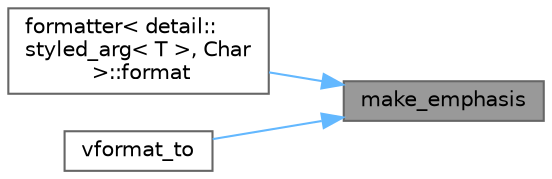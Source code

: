 digraph "make_emphasis"
{
 // LATEX_PDF_SIZE
  bgcolor="transparent";
  edge [fontname=Helvetica,fontsize=10,labelfontname=Helvetica,labelfontsize=10];
  node [fontname=Helvetica,fontsize=10,shape=box,height=0.2,width=0.4];
  rankdir="RL";
  Node1 [id="Node000001",label="make_emphasis",height=0.2,width=0.4,color="gray40", fillcolor="grey60", style="filled", fontcolor="black",tooltip=" "];
  Node1 -> Node2 [id="edge1_Node000001_Node000002",dir="back",color="steelblue1",style="solid",tooltip=" "];
  Node2 [id="Node000002",label="formatter\< detail::\lstyled_arg\< T \>, Char\l \>::format",height=0.2,width=0.4,color="grey40", fillcolor="white", style="filled",URL="$structformatter_3_01detail_1_1styled__arg_3_01_t_01_4_00_01_char_01_4.html#aa0fa092d8597011c772b36a114ccdcd5",tooltip=" "];
  Node1 -> Node3 [id="edge2_Node000001_Node000003",dir="back",color="steelblue1",style="solid",tooltip=" "];
  Node3 [id="Node000003",label="vformat_to",height=0.2,width=0.4,color="grey40", fillcolor="white", style="filled",URL="$namespacedetail.html#a823c36c8231ba208ad4f2cf11040b9a1",tooltip=" "];
}
